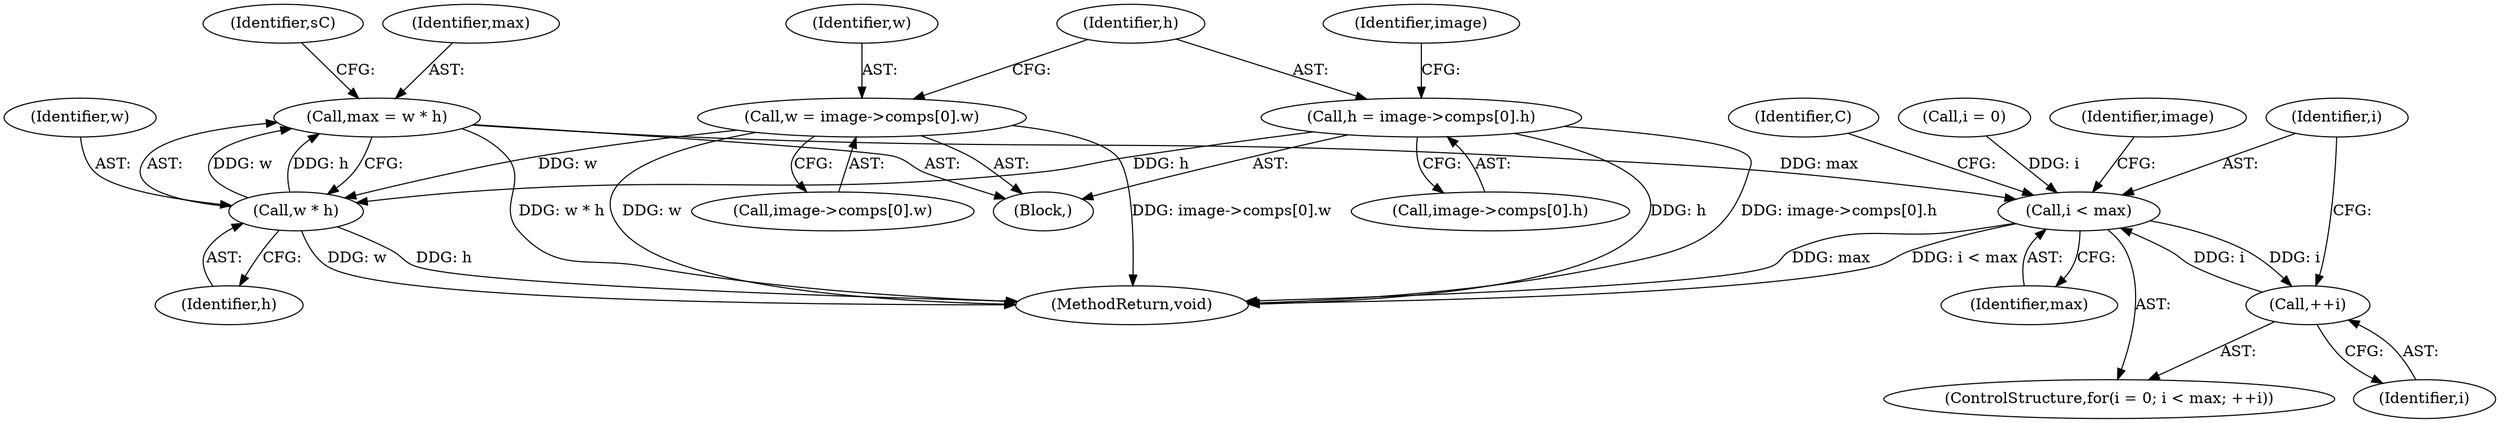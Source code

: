 digraph "0_openjpeg_162f6199c0cd3ec1c6c6dc65e41b2faab92b2d91@integer" {
"1000249" [label="(Call,max = w * h)"];
"1000251" [label="(Call,w * h)"];
"1000122" [label="(Call,w = image->comps[0].w)"];
"1000131" [label="(Call,h = image->comps[0].h)"];
"1000326" [label="(Call,i < max)"];
"1000329" [label="(Call,++i)"];
"1000550" [label="(MethodReturn,void)"];
"1000328" [label="(Identifier,max)"];
"1000122" [label="(Call,w = image->comps[0].w)"];
"1000323" [label="(Call,i = 0)"];
"1000251" [label="(Call,w * h)"];
"1000329" [label="(Call,++i)"];
"1000144" [label="(Identifier,image)"];
"1000322" [label="(ControlStructure,for(i = 0; i < max; ++i))"];
"1000327" [label="(Identifier,i)"];
"1000249" [label="(Call,max = w * h)"];
"1000252" [label="(Identifier,w)"];
"1000133" [label="(Call,image->comps[0].h)"];
"1000109" [label="(Block,)"];
"1000330" [label="(Identifier,i)"];
"1000131" [label="(Call,h = image->comps[0].h)"];
"1000253" [label="(Identifier,h)"];
"1000326" [label="(Call,i < max)"];
"1000467" [label="(Identifier,image)"];
"1000123" [label="(Identifier,w)"];
"1000132" [label="(Identifier,h)"];
"1000255" [label="(Identifier,sC)"];
"1000250" [label="(Identifier,max)"];
"1000124" [label="(Call,image->comps[0].w)"];
"1000333" [label="(Identifier,C)"];
"1000249" -> "1000109"  [label="AST: "];
"1000249" -> "1000251"  [label="CFG: "];
"1000250" -> "1000249"  [label="AST: "];
"1000251" -> "1000249"  [label="AST: "];
"1000255" -> "1000249"  [label="CFG: "];
"1000249" -> "1000550"  [label="DDG: w * h"];
"1000251" -> "1000249"  [label="DDG: w"];
"1000251" -> "1000249"  [label="DDG: h"];
"1000249" -> "1000326"  [label="DDG: max"];
"1000251" -> "1000253"  [label="CFG: "];
"1000252" -> "1000251"  [label="AST: "];
"1000253" -> "1000251"  [label="AST: "];
"1000251" -> "1000550"  [label="DDG: h"];
"1000251" -> "1000550"  [label="DDG: w"];
"1000122" -> "1000251"  [label="DDG: w"];
"1000131" -> "1000251"  [label="DDG: h"];
"1000122" -> "1000109"  [label="AST: "];
"1000122" -> "1000124"  [label="CFG: "];
"1000123" -> "1000122"  [label="AST: "];
"1000124" -> "1000122"  [label="AST: "];
"1000132" -> "1000122"  [label="CFG: "];
"1000122" -> "1000550"  [label="DDG: w"];
"1000122" -> "1000550"  [label="DDG: image->comps[0].w"];
"1000131" -> "1000109"  [label="AST: "];
"1000131" -> "1000133"  [label="CFG: "];
"1000132" -> "1000131"  [label="AST: "];
"1000133" -> "1000131"  [label="AST: "];
"1000144" -> "1000131"  [label="CFG: "];
"1000131" -> "1000550"  [label="DDG: h"];
"1000131" -> "1000550"  [label="DDG: image->comps[0].h"];
"1000326" -> "1000322"  [label="AST: "];
"1000326" -> "1000328"  [label="CFG: "];
"1000327" -> "1000326"  [label="AST: "];
"1000328" -> "1000326"  [label="AST: "];
"1000333" -> "1000326"  [label="CFG: "];
"1000467" -> "1000326"  [label="CFG: "];
"1000326" -> "1000550"  [label="DDG: i < max"];
"1000326" -> "1000550"  [label="DDG: max"];
"1000329" -> "1000326"  [label="DDG: i"];
"1000323" -> "1000326"  [label="DDG: i"];
"1000326" -> "1000329"  [label="DDG: i"];
"1000329" -> "1000322"  [label="AST: "];
"1000329" -> "1000330"  [label="CFG: "];
"1000330" -> "1000329"  [label="AST: "];
"1000327" -> "1000329"  [label="CFG: "];
}
